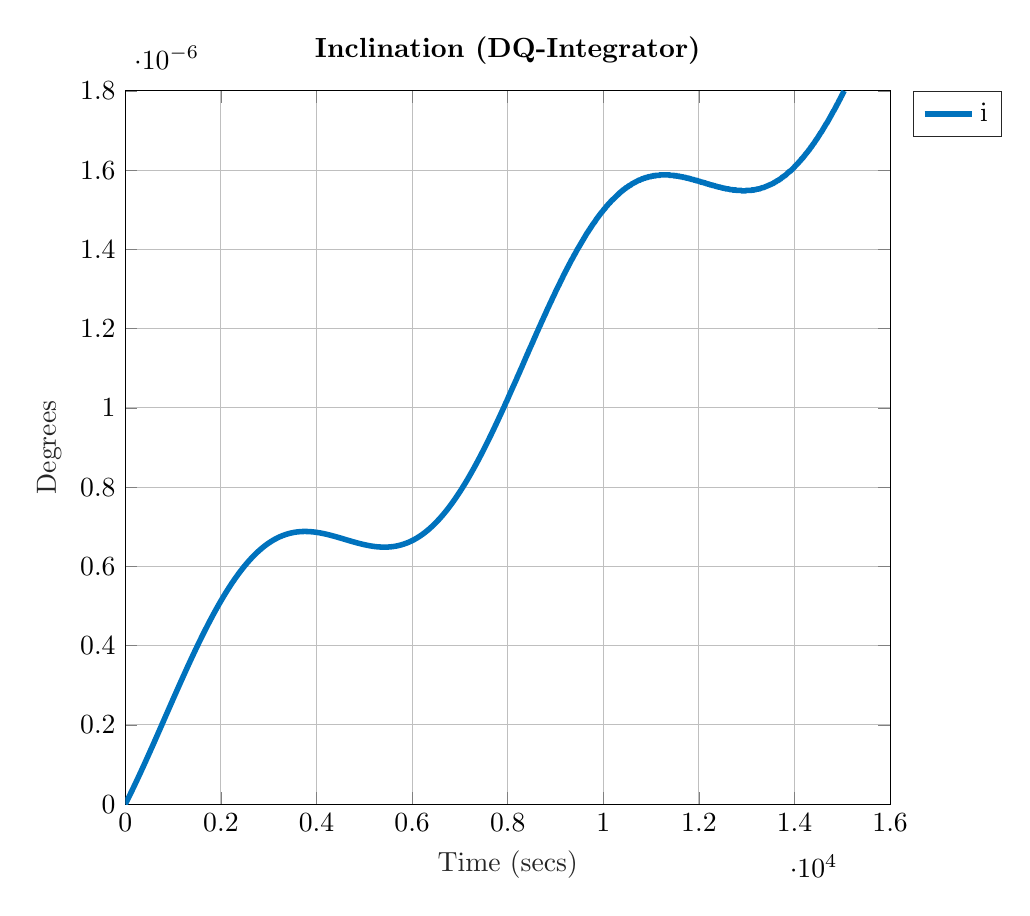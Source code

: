 % This file was created by matlab2tikz.
%
%The latest updates can be retrieved from
%  http://www.mathworks.com/matlabcentral/fileexchange/22022-matlab2tikz-matlab2tikz
%where you can also make suggestions and rate matlab2tikz.
%
\definecolor{mycolor1}{rgb}{0.0,0.447,0.741}%
%
    \begin{tikzpicture}

    \begin{axis}[%
    width=3.824in,
    height=3.566in,
    at={(0.641in,0.481in)},
    scale only axis,
    xmin=0,
    xmax=16000,
    xlabel style={font=\color{white!15!black}},
    xlabel={Time (secs)},
    ymin=0,
    ymax=1.8e-06,
    ylabel style={font=\color{white!15!black}},
    ylabel={Degrees},
    axis background/.style={fill=white},
    title style={font=\bfseries},
    title={Inclination (DQ-Integrator)},
    xmajorgrids,
    ymajorgrids,
    legend style={at={(1.03,1)}, anchor=north west, legend cell align=left, align=left, draw=white!15!black}
    ]
    \addplot [color=mycolor1, line width=2.0pt]
      table[row sep=crcr]{%
    0	1.243e-14\\
    4.86e-07	1.243e-14\\
    9.72e-07	1.243e-14\\
    1.458e-06	1.243e-14\\
    1.944e-06	1.243e-14\\
    4.374e-06	1.243e-14\\
    6.804e-06	1.243e-14\\
    9.234e-06	1.243e-14\\
    1.166e-05	1.243e-14\\
    2.381e-05	1.243e-14\\
    3.596e-05	1.243e-14\\
    4.811e-05	1.243e-14\\
    6.026e-05	1.243e-14\\
    0.0	1.243e-14\\
    0.0	4.796e-14\\
    0.0	4.796e-14\\
    0.0	4.796e-14\\
    0.001	1.599e-13\\
    0.001	2.345e-13\\
    0.001	2.7e-13\\
    0.002	3.801e-13\\
    0.003	7.088e-13\\
    0.005	1.112e-12\\
    0.006	1.442e-12\\
    0.008	1.808e-12\\
    0.015	3.64e-12\\
    0.023	5.473e-12\\
    0.03	7.265e-12\\
    0.038	9.098e-12\\
    0.076	1.818e-11\\
    0.114	2.727e-11\\
    0.152	3.635e-11\\
    0.19	4.544e-11\\
    0.38	9.09e-11\\
    0.57	1.364e-10\\
    0.759	1.818e-10\\
    0.949	2.272e-10\\
    1.898	4.545e-10\\
    2.848	6.82e-10\\
    3.797	9.094e-10\\
    4.746	1.137e-09\\
    9.492	2.276e-09\\
    14.238	3.417e-09\\
    18.984	4.559e-09\\
    23.73	5.703e-09\\
    31.632	7.613e-09\\
    39.534	9.527e-09\\
    47.436	1.145e-08\\
    55.338	1.337e-08\\
    64.699	1.566e-08\\
    74.06	1.795e-08\\
    83.42	2.025e-08\\
    92.781	2.256e-08\\
    103.162	2.512e-08\\
    113.543	2.769e-08\\
    123.924	3.028e-08\\
    134.305	3.286e-08\\
    145.484	3.566e-08\\
    156.664	3.847e-08\\
    167.844	4.128e-08\\
    179.023	4.41e-08\\
    190.867	4.71e-08\\
    202.71	5.011e-08\\
    214.553	5.313e-08\\
    226.397	5.616e-08\\
    238.813	5.934e-08\\
    251.229	6.253e-08\\
    263.645	6.573e-08\\
    276.061	6.894e-08\\
    288.984	7.23e-08\\
    301.907	7.566e-08\\
    314.83	7.903e-08\\
    327.753	8.241e-08\\
    341.133	8.591e-08\\
    354.513	8.943e-08\\
    367.893	9.296e-08\\
    381.273	9.649e-08\\
    395.07	1.001e-07\\
    408.868	1.038e-07\\
    422.666	1.075e-07\\
    436.464	1.112e-07\\
    450.648	1.15e-07\\
    464.833	1.188e-07\\
    479.017	1.226e-07\\
    493.201	1.264e-07\\
    507.747	1.303e-07\\
    522.292	1.342e-07\\
    536.837	1.382e-07\\
    551.383	1.421e-07\\
    566.268	1.461e-07\\
    581.153	1.502e-07\\
    596.039	1.542e-07\\
    610.924	1.583e-07\\
    626.131	1.624e-07\\
    641.339	1.666e-07\\
    656.546	1.708e-07\\
    671.753	1.749e-07\\
    687.268	1.792e-07\\
    702.783	1.834e-07\\
    718.297	1.877e-07\\
    733.812	1.92e-07\\
    749.621	1.963e-07\\
    765.43	2.007e-07\\
    781.24	2.05e-07\\
    797.049	2.094e-07\\
    813.142	2.138e-07\\
    829.235	2.182e-07\\
    845.329	2.227e-07\\
    861.422	2.271e-07\\
    877.79	2.316e-07\\
    894.158	2.361e-07\\
    910.527	2.406e-07\\
    926.895	2.451e-07\\
    943.53	2.497e-07\\
    960.166	2.542e-07\\
    976.802	2.588e-07\\
    993.437	2.634e-07\\
    1010.334	2.68e-07\\
    1027.231	2.726e-07\\
    1044.128	2.772e-07\\
    1061.025	2.818e-07\\
    1078.177	2.865e-07\\
    1095.33	2.912e-07\\
    1112.483	2.958e-07\\
    1129.636	3.005e-07\\
    1147.041	3.052e-07\\
    1164.446	3.099e-07\\
    1181.851	3.145e-07\\
    1199.255	3.192e-07\\
    1216.909	3.239e-07\\
    1234.563	3.286e-07\\
    1252.217	3.333e-07\\
    1269.871	3.38e-07\\
    1287.771	3.428e-07\\
    1305.672	3.475e-07\\
    1323.573	3.522e-07\\
    1341.473	3.569e-07\\
    1359.62	3.616e-07\\
    1377.766	3.663e-07\\
    1395.912	3.71e-07\\
    1414.059	3.757e-07\\
    1432.45	3.804e-07\\
    1450.842	3.851e-07\\
    1469.234	3.898e-07\\
    1487.626	3.945e-07\\
    1506.263	3.991e-07\\
    1524.901	4.038e-07\\
    1543.539	4.085e-07\\
    1562.177	4.131e-07\\
    1581.062	4.177e-07\\
    1599.948	4.224e-07\\
    1618.833	4.27e-07\\
    1637.719	4.315e-07\\
    1656.855	4.361e-07\\
    1675.99	4.407e-07\\
    1695.126	4.452e-07\\
    1714.262	4.497e-07\\
    1733.652	4.543e-07\\
    1753.041	4.588e-07\\
    1772.431	4.633e-07\\
    1791.821	4.677e-07\\
    1811.469	4.721e-07\\
    1831.117	4.766e-07\\
    1850.766	4.809e-07\\
    1870.414	4.853e-07\\
    1890.327	4.897e-07\\
    1910.24	4.94e-07\\
    1930.153	4.983e-07\\
    1950.066	5.025e-07\\
    1969.793	5.067e-07\\
    1989.52	5.108e-07\\
    2009.247	5.149e-07\\
    2028.974	5.189e-07\\
    2048.453	5.229e-07\\
    2067.932	5.268e-07\\
    2087.411	5.306e-07\\
    2106.89	5.344e-07\\
    2126.125	5.382e-07\\
    2145.36	5.418e-07\\
    2164.596	5.455e-07\\
    2183.831	5.491e-07\\
    2202.826	5.526e-07\\
    2221.821	5.561e-07\\
    2240.815	5.595e-07\\
    2259.81	5.629e-07\\
    2278.567	5.662e-07\\
    2297.323	5.694e-07\\
    2316.08	5.726e-07\\
    2334.836	5.758e-07\\
    2353.355	5.789e-07\\
    2371.875	5.819e-07\\
    2390.394	5.849e-07\\
    2408.914	5.879e-07\\
    2427.196	5.907e-07\\
    2445.479	5.936e-07\\
    2463.762	5.964e-07\\
    2482.045	5.991e-07\\
    2500.09	6.018e-07\\
    2518.136	6.044e-07\\
    2536.182	6.07e-07\\
    2554.227	6.096e-07\\
    2572.034	6.12e-07\\
    2589.841	6.145e-07\\
    2607.648	6.168e-07\\
    2625.455	6.192e-07\\
    2643.022	6.215e-07\\
    2660.588	6.237e-07\\
    2678.154	6.259e-07\\
    2695.72	6.28e-07\\
    2713.043	6.301e-07\\
    2730.365	6.322e-07\\
    2747.687	6.342e-07\\
    2765.009	6.362e-07\\
    2782.083	6.381e-07\\
    2799.157	6.399e-07\\
    2816.232	6.417e-07\\
    2833.306	6.435e-07\\
    2850.126	6.453e-07\\
    2866.947	6.469e-07\\
    2883.768	6.486e-07\\
    2900.588	6.502e-07\\
    2917.149	6.518e-07\\
    2933.71	6.533e-07\\
    2950.271	6.548e-07\\
    2966.832	6.562e-07\\
    2983.125	6.576e-07\\
    2999.419	6.59e-07\\
    3015.712	6.603e-07\\
    3032.006	6.616e-07\\
    3048.023	6.628e-07\\
    3064.039	6.64e-07\\
    3080.056	6.652e-07\\
    3096.073	6.664e-07\\
    3111.803	6.674e-07\\
    3127.532	6.685e-07\\
    3143.262	6.695e-07\\
    3158.991	6.705e-07\\
    3174.42	6.715e-07\\
    3189.85	6.724e-07\\
    3205.279	6.733e-07\\
    3220.708	6.742e-07\\
    3235.822	6.75e-07\\
    3250.936	6.758e-07\\
    3266.05	6.765e-07\\
    3281.164	6.773e-07\\
    3295.944	6.78e-07\\
    3310.725	6.787e-07\\
    3325.505	6.793e-07\\
    3340.285	6.799e-07\\
    3354.71	6.805e-07\\
    3369.135	6.811e-07\\
    3383.56	6.816e-07\\
    3397.985	6.821e-07\\
    3412.028	6.826e-07\\
    3426.071	6.831e-07\\
    3440.114	6.835e-07\\
    3454.158	6.839e-07\\
    3467.786	6.843e-07\\
    3481.414	6.847e-07\\
    3495.042	6.85e-07\\
    3508.67	6.854e-07\\
    3521.842	6.857e-07\\
    3535.013	6.859e-07\\
    3548.185	6.862e-07\\
    3561.356	6.864e-07\\
    3574.017	6.867e-07\\
    3586.677	6.869e-07\\
    3599.337	6.871e-07\\
    3611.998	6.872e-07\\
    3624.072	6.874e-07\\
    3636.146	6.875e-07\\
    3648.221	6.876e-07\\
    3660.295	6.878e-07\\
    3671.675	6.878e-07\\
    3683.054	6.879e-07\\
    3694.434	6.88e-07\\
    3705.814	6.881e-07\\
    3716.322	6.881e-07\\
    3726.83	6.881e-07\\
    3737.338	6.882e-07\\
    3747.846	6.882e-07\\
    3757.132	6.882e-07\\
    3766.418	6.882e-07\\
    3775.703	6.882e-07\\
    3784.989	6.881e-07\\
    3793.037	6.881e-07\\
    3801.084	6.881e-07\\
    3809.131	6.881e-07\\
    3817.179	6.88e-07\\
    3826.634	6.88e-07\\
    3836.089	6.879e-07\\
    3845.544	6.879e-07\\
    3854.999	6.878e-07\\
    3865.451	6.877e-07\\
    3875.903	6.876e-07\\
    3886.355	6.875e-07\\
    3896.807	6.874e-07\\
    3908.044	6.873e-07\\
    3919.282	6.872e-07\\
    3930.519	6.87e-07\\
    3941.757	6.869e-07\\
    3953.649	6.867e-07\\
    3965.542	6.865e-07\\
    3977.435	6.863e-07\\
    3989.327	6.861e-07\\
    4001.787	6.859e-07\\
    4014.246	6.857e-07\\
    4026.705	6.855e-07\\
    4039.164	6.852e-07\\
    4052.126	6.85e-07\\
    4065.087	6.847e-07\\
    4078.049	6.844e-07\\
    4091.011	6.841e-07\\
    4104.426	6.838e-07\\
    4117.841	6.835e-07\\
    4131.256	6.832e-07\\
    4144.671	6.828e-07\\
    4158.501	6.825e-07\\
    4172.331	6.821e-07\\
    4186.161	6.817e-07\\
    4199.991	6.814e-07\\
    4214.205	6.81e-07\\
    4228.42	6.806e-07\\
    4242.634	6.801e-07\\
    4256.849	6.797e-07\\
    4271.422	6.793e-07\\
    4285.996	6.788e-07\\
    4300.569	6.784e-07\\
    4315.143	6.779e-07\\
    4330.055	6.774e-07\\
    4344.967	6.769e-07\\
    4359.879	6.764e-07\\
    4374.79	6.76e-07\\
    4390.023	6.754e-07\\
    4405.256	6.749e-07\\
    4420.489	6.744e-07\\
    4435.721	6.739e-07\\
    4451.26	6.733e-07\\
    4466.799	6.728e-07\\
    4482.338	6.722e-07\\
    4497.877	6.717e-07\\
    4513.71	6.711e-07\\
    4529.542	6.706e-07\\
    4545.375	6.7e-07\\
    4561.207	6.694e-07\\
    4577.323	6.688e-07\\
    4593.439	6.683e-07\\
    4609.555	6.677e-07\\
    4625.67	6.671e-07\\
    4642.06	6.665e-07\\
    4658.451	6.659e-07\\
    4674.841	6.653e-07\\
    4691.231	6.648e-07\\
    4707.888	6.642e-07\\
    4724.545	6.636e-07\\
    4741.202	6.63e-07\\
    4757.859	6.624e-07\\
    4774.776	6.618e-07\\
    4791.694	6.613e-07\\
    4808.612	6.607e-07\\
    4825.529	6.601e-07\\
    4842.703	6.596e-07\\
    4859.876	6.59e-07\\
    4877.049	6.585e-07\\
    4894.223	6.579e-07\\
    4911.648	6.574e-07\\
    4929.073	6.569e-07\\
    4946.498	6.564e-07\\
    4963.923	6.559e-07\\
    4981.597	6.554e-07\\
    4999.271	6.549e-07\\
    5016.944	6.544e-07\\
    5034.618	6.54e-07\\
    5052.539	6.535e-07\\
    5070.459	6.531e-07\\
    5088.38	6.527e-07\\
    5106.3	6.523e-07\\
    5124.467	6.519e-07\\
    5142.633	6.515e-07\\
    5160.799	6.512e-07\\
    5178.965	6.508e-07\\
    5197.377	6.505e-07\\
    5215.788	6.502e-07\\
    5234.2	6.5e-07\\
    5252.611	6.497e-07\\
    5271.269	6.495e-07\\
    5289.927	6.493e-07\\
    5308.585	6.491e-07\\
    5327.243	6.49e-07\\
    5346.148	6.489e-07\\
    5365.054	6.488e-07\\
    5383.959	6.487e-07\\
    5402.865	6.486e-07\\
    5422.021	6.486e-07\\
    5441.177	6.487e-07\\
    5460.333	6.487e-07\\
    5479.489	6.488e-07\\
    5498.9	6.489e-07\\
    5518.31	6.491e-07\\
    5537.721	6.492e-07\\
    5557.131	6.495e-07\\
    5576.8	6.497e-07\\
    5596.47	6.5e-07\\
    5616.139	6.503e-07\\
    5635.809	6.507e-07\\
    5655.744	6.511e-07\\
    5675.679	6.516e-07\\
    5695.613	6.521e-07\\
    5715.548	6.526e-07\\
    5735.255	6.532e-07\\
    5754.961	6.538e-07\\
    5774.668	6.545e-07\\
    5794.374	6.552e-07\\
    5813.833	6.559e-07\\
    5833.292	6.567e-07\\
    5852.751	6.575e-07\\
    5872.21	6.583e-07\\
    5891.426	6.592e-07\\
    5910.641	6.602e-07\\
    5929.857	6.611e-07\\
    5949.072	6.622e-07\\
    5968.048	6.632e-07\\
    5987.023	6.643e-07\\
    6005.998	6.654e-07\\
    6024.973	6.666e-07\\
    6043.71	6.678e-07\\
    6062.447	6.691e-07\\
    6081.184	6.704e-07\\
    6099.922	6.717e-07\\
    6118.422	6.731e-07\\
    6136.922	6.745e-07\\
    6155.422	6.759e-07\\
    6173.922	6.774e-07\\
    6192.185	6.789e-07\\
    6210.449	6.805e-07\\
    6228.712	6.821e-07\\
    6246.976	6.837e-07\\
    6265.002	6.854e-07\\
    6283.028	6.871e-07\\
    6301.054	6.888e-07\\
    6319.08	6.906e-07\\
    6336.868	6.924e-07\\
    6354.655	6.942e-07\\
    6372.443	6.961e-07\\
    6390.23	6.981e-07\\
    6407.777	7.0e-07\\
    6425.323	7.02e-07\\
    6442.869	7.04e-07\\
    6460.416	7.061e-07\\
    6477.718	7.081e-07\\
    6495.02	7.102e-07\\
    6512.322	7.124e-07\\
    6529.624	7.146e-07\\
    6546.678	7.168e-07\\
    6563.732	7.19e-07\\
    6580.785	7.213e-07\\
    6597.839	7.236e-07\\
    6614.639	7.259e-07\\
    6631.438	7.282e-07\\
    6648.238	7.306e-07\\
    6665.038	7.33e-07\\
    6681.577	7.355e-07\\
    6698.116	7.379e-07\\
    6714.656	7.404e-07\\
    6731.195	7.429e-07\\
    6747.466	7.454e-07\\
    6763.737	7.48e-07\\
    6780.009	7.506e-07\\
    6796.28	7.532e-07\\
    6812.274	7.558e-07\\
    6828.268	7.584e-07\\
    6844.261	7.611e-07\\
    6860.255	7.638e-07\\
    6875.961	7.665e-07\\
    6891.666	7.692e-07\\
    6907.372	7.719e-07\\
    6923.077	7.747e-07\\
    6938.481	7.774e-07\\
    6953.885	7.802e-07\\
    6969.289	7.83e-07\\
    6984.694	7.859e-07\\
    6999.781	7.887e-07\\
    7014.868	7.915e-07\\
    7029.956	7.943e-07\\
    7045.043	7.972e-07\\
    7059.795	8.001e-07\\
    7074.547	8.029e-07\\
    7089.3	8.058e-07\\
    7104.052	8.087e-07\\
    7118.447	8.116e-07\\
    7132.842	8.145e-07\\
    7147.236	8.174e-07\\
    7161.631	8.203e-07\\
    7175.642	8.232e-07\\
    7189.652	8.261e-07\\
    7203.663	8.291e-07\\
    7217.673	8.32e-07\\
    7231.266	8.349e-07\\
    7244.859	8.378e-07\\
    7258.451	8.407e-07\\
    7272.044	8.436e-07\\
    7285.176	8.465e-07\\
    7298.308	8.493e-07\\
    7311.44	8.522e-07\\
    7324.572	8.551e-07\\
    7337.187	8.579e-07\\
    7349.803	8.608e-07\\
    7362.419	8.636e-07\\
    7375.034	8.664e-07\\
    7387.057	8.692e-07\\
    7399.079	8.719e-07\\
    7411.101	8.747e-07\\
    7423.124	8.775e-07\\
    7434.44	8.801e-07\\
    7445.756	8.827e-07\\
    7457.073	8.853e-07\\
    7468.389	8.88e-07\\
    7478.814	8.905e-07\\
    7489.239	8.929e-07\\
    7499.665	8.954e-07\\
    7510.09	8.979e-07\\
    7519.247	9.001e-07\\
    7528.405	9.023e-07\\
    7537.562	9.045e-07\\
    7546.72	9.067e-07\\
    7554.93	9.087e-07\\
    7563.139	9.107e-07\\
    7571.349	9.127e-07\\
    7579.559	9.147e-07\\
    7589.122	9.17e-07\\
    7598.684	9.194e-07\\
    7608.247	9.217e-07\\
    7617.809	9.241e-07\\
    7628.343	9.267e-07\\
    7638.877	9.293e-07\\
    7649.411	9.319e-07\\
    7659.945	9.346e-07\\
    7671.249	9.374e-07\\
    7682.553	9.402e-07\\
    7693.858	9.431e-07\\
    7705.162	9.459e-07\\
    7717.112	9.49e-07\\
    7729.062	9.52e-07\\
    7741.011	9.551e-07\\
    7752.961	9.581e-07\\
    7765.471	9.613e-07\\
    7777.98	9.646e-07\\
    7790.489	9.678e-07\\
    7802.999	9.71e-07\\
    7816.005	9.744e-07\\
    7829.012	9.778e-07\\
    7842.018	9.812e-07\\
    7855.025	9.846e-07\\
    7868.481	9.881e-07\\
    7881.936	9.917e-07\\
    7895.392	9.952e-07\\
    7908.848	9.988e-07\\
    7922.716	1.002e-06\\
    7936.584	1.006e-06\\
    7950.452	1.01e-06\\
    7964.319	1.014e-06\\
    7978.569	1.017e-06\\
    7992.818	1.021e-06\\
    8007.068	1.025e-06\\
    8021.317	1.029e-06\\
    8035.924	1.033e-06\\
    8050.53	1.037e-06\\
    8065.137	1.041e-06\\
    8079.743	1.045e-06\\
    8094.686	1.049e-06\\
    8109.629	1.053e-06\\
    8124.573	1.057e-06\\
    8139.516	1.061e-06\\
    8154.778	1.065e-06\\
    8170.04	1.069e-06\\
    8185.303	1.073e-06\\
    8200.565	1.078e-06\\
    8216.132	1.082e-06\\
    8231.7	1.086e-06\\
    8247.267	1.09e-06\\
    8262.834	1.095e-06\\
    8278.694	1.099e-06\\
    8294.554	1.103e-06\\
    8310.414	1.108e-06\\
    8326.274	1.112e-06\\
    8342.416	1.117e-06\\
    8358.558	1.121e-06\\
    8374.7	1.126e-06\\
    8390.842	1.13e-06\\
    8407.258	1.135e-06\\
    8423.674	1.139e-06\\
    8440.089	1.144e-06\\
    8456.505	1.148e-06\\
    8473.187	1.153e-06\\
    8489.869	1.157e-06\\
    8506.551	1.162e-06\\
    8523.233	1.166e-06\\
    8540.175	1.171e-06\\
    8557.117	1.176e-06\\
    8574.059	1.18e-06\\
    8591.001	1.185e-06\\
    8608.199	1.19e-06\\
    8625.396	1.194e-06\\
    8642.593	1.199e-06\\
    8659.791	1.204e-06\\
    8677.24	1.208e-06\\
    8694.688	1.213e-06\\
    8712.137	1.218e-06\\
    8729.586	1.222e-06\\
    8747.283	1.227e-06\\
    8764.981	1.232e-06\\
    8782.678	1.236e-06\\
    8800.375	1.241e-06\\
    8818.319	1.246e-06\\
    8836.263	1.251e-06\\
    8854.207	1.255e-06\\
    8872.151	1.26e-06\\
    8890.34	1.265e-06\\
    8908.53	1.269e-06\\
    8926.719	1.274e-06\\
    8944.909	1.279e-06\\
    8963.343	1.283e-06\\
    8981.778	1.288e-06\\
    9000.213	1.293e-06\\
    9018.648	1.298e-06\\
    9037.329	1.302e-06\\
    9056.011	1.307e-06\\
    9074.692	1.311e-06\\
    9093.373	1.316e-06\\
    9112.302	1.321e-06\\
    9131.231	1.325e-06\\
    9150.161	1.33e-06\\
    9169.09	1.335e-06\\
    9188.27	1.339e-06\\
    9207.45	1.344e-06\\
    9226.63	1.348e-06\\
    9245.81	1.353e-06\\
    9265.245	1.357e-06\\
    9284.68	1.362e-06\\
    9304.114	1.366e-06\\
    9323.549	1.371e-06\\
    9343.244	1.375e-06\\
    9362.938	1.379e-06\\
    9382.632	1.384e-06\\
    9402.327	1.388e-06\\
    9422.26	1.392e-06\\
    9442.194	1.397e-06\\
    9462.128	1.401e-06\\
    9482.061	1.405e-06\\
    9501.744	1.409e-06\\
    9521.427	1.413e-06\\
    9541.11	1.417e-06\\
    9560.793	1.421e-06\\
    9580.229	1.425e-06\\
    9599.664	1.429e-06\\
    9619.1	1.433e-06\\
    9638.536	1.437e-06\\
    9657.729	1.441e-06\\
    9676.921	1.444e-06\\
    9696.114	1.448e-06\\
    9715.307	1.451e-06\\
    9734.259	1.455e-06\\
    9753.212	1.458e-06\\
    9772.164	1.462e-06\\
    9791.117	1.465e-06\\
    9809.832	1.468e-06\\
    9828.546	1.471e-06\\
    9847.261	1.475e-06\\
    9865.975	1.478e-06\\
    9884.453	1.481e-06\\
    9902.931	1.484e-06\\
    9921.408	1.487e-06\\
    9939.886	1.49e-06\\
    9958.127	1.493e-06\\
    9976.368	1.495e-06\\
    9994.609	1.498e-06\\
    10012.85	1.501e-06\\
    10030.853	1.503e-06\\
    10048.857	1.506e-06\\
    10066.861	1.509e-06\\
    10084.864	1.511e-06\\
    10102.629	1.514e-06\\
    10120.394	1.516e-06\\
    10138.158	1.518e-06\\
    10155.923	1.521e-06\\
    10173.447	1.523e-06\\
    10190.97	1.525e-06\\
    10208.494	1.527e-06\\
    10226.017	1.529e-06\\
    10243.296	1.531e-06\\
    10260.575	1.533e-06\\
    10277.853	1.535e-06\\
    10295.132	1.537e-06\\
    10312.162	1.539e-06\\
    10329.192	1.541e-06\\
    10346.221	1.543e-06\\
    10363.251	1.545e-06\\
    10380.026	1.546e-06\\
    10396.802	1.548e-06\\
    10413.577	1.55e-06\\
    10430.352	1.551e-06\\
    10446.867	1.553e-06\\
    10463.381	1.554e-06\\
    10479.895	1.556e-06\\
    10496.41	1.557e-06\\
    10512.655	1.558e-06\\
    10528.9	1.56e-06\\
    10545.146	1.561e-06\\
    10561.391	1.562e-06\\
    10577.358	1.563e-06\\
    10593.325	1.565e-06\\
    10609.292	1.566e-06\\
    10625.259	1.567e-06\\
    10640.936	1.568e-06\\
    10656.614	1.569e-06\\
    10672.291	1.57e-06\\
    10687.969	1.571e-06\\
    10703.344	1.572e-06\\
    10718.718	1.573e-06\\
    10734.093	1.574e-06\\
    10749.468	1.575e-06\\
    10764.525	1.575e-06\\
    10779.581	1.576e-06\\
    10794.637	1.577e-06\\
    10809.694	1.578e-06\\
    10824.413	1.578e-06\\
    10839.133	1.579e-06\\
    10853.852	1.58e-06\\
    10868.571	1.58e-06\\
    10882.931	1.581e-06\\
    10897.291	1.581e-06\\
    10911.65	1.582e-06\\
    10926.01	1.582e-06\\
    10939.983	1.583e-06\\
    10953.955	1.583e-06\\
    10967.927	1.584e-06\\
    10981.9	1.584e-06\\
    10995.451	1.584e-06\\
    11009.002	1.585e-06\\
    11022.553	1.585e-06\\
    11036.104	1.585e-06\\
    11049.189	1.586e-06\\
    11062.275	1.586e-06\\
    11075.361	1.586e-06\\
    11088.447	1.586e-06\\
    11101.01	1.587e-06\\
    11113.573	1.587e-06\\
    11126.136	1.587e-06\\
    11138.699	1.587e-06\\
    11150.66	1.587e-06\\
    11162.621	1.587e-06\\
    11174.582	1.587e-06\\
    11186.543	1.588e-06\\
    11197.784	1.588e-06\\
    11209.026	1.588e-06\\
    11220.267	1.588e-06\\
    11231.509	1.588e-06\\
    11241.835	1.588e-06\\
    11252.161	1.588e-06\\
    11262.487	1.588e-06\\
    11272.813	1.588e-06\\
    11281.813	1.588e-06\\
    11290.814	1.588e-06\\
    11299.814	1.588e-06\\
    11308.814	1.588e-06\\
    11317.193	1.588e-06\\
    11325.573	1.588e-06\\
    11333.953	1.588e-06\\
    11342.332	1.588e-06\\
    11352.009	1.588e-06\\
    11361.686	1.588e-06\\
    11371.363	1.588e-06\\
    11381.041	1.588e-06\\
    11391.662	1.587e-06\\
    11402.284	1.587e-06\\
    11412.906	1.587e-06\\
    11423.528	1.587e-06\\
    11434.905	1.587e-06\\
    11446.282	1.587e-06\\
    11457.658	1.587e-06\\
    11469.035	1.587e-06\\
    11481.047	1.586e-06\\
    11493.058	1.586e-06\\
    11505.07	1.586e-06\\
    11517.082	1.586e-06\\
    11529.646	1.586e-06\\
    11542.21	1.585e-06\\
    11554.773	1.585e-06\\
    11567.337	1.585e-06\\
    11580.393	1.585e-06\\
    11593.448	1.584e-06\\
    11606.503	1.584e-06\\
    11619.559	1.584e-06\\
    11633.059	1.583e-06\\
    11646.56	1.583e-06\\
    11660.06	1.583e-06\\
    11673.561	1.582e-06\\
    11687.47	1.582e-06\\
    11701.379	1.582e-06\\
    11715.288	1.581e-06\\
    11729.196	1.581e-06\\
    11743.484	1.58e-06\\
    11757.772	1.58e-06\\
    11772.06	1.58e-06\\
    11786.348	1.579e-06\\
    11800.99	1.579e-06\\
    11815.633	1.578e-06\\
    11830.275	1.578e-06\\
    11844.918	1.577e-06\\
    11859.895	1.577e-06\\
    11874.872	1.576e-06\\
    11889.849	1.576e-06\\
    11904.826	1.575e-06\\
    11920.121	1.575e-06\\
    11935.416	1.574e-06\\
    11950.711	1.574e-06\\
    11966.006	1.573e-06\\
    11981.604	1.573e-06\\
    11997.202	1.572e-06\\
    12012.801	1.572e-06\\
    12028.399	1.571e-06\\
    12044.289	1.57e-06\\
    12060.179	1.57e-06\\
    12076.068	1.569e-06\\
    12091.958	1.569e-06\\
    12108.129	1.568e-06\\
    12124.3	1.568e-06\\
    12140.471	1.567e-06\\
    12156.642	1.566e-06\\
    12173.086	1.566e-06\\
    12189.53	1.565e-06\\
    12205.974	1.565e-06\\
    12222.418	1.564e-06\\
    12239.127	1.563e-06\\
    12255.836	1.563e-06\\
    12272.546	1.562e-06\\
    12289.255	1.562e-06\\
    12306.224	1.561e-06\\
    12323.193	1.561e-06\\
    12340.162	1.56e-06\\
    12357.131	1.559e-06\\
    12374.355	1.559e-06\\
    12391.579	1.558e-06\\
    12408.802	1.558e-06\\
    12426.026	1.557e-06\\
    12443.501	1.557e-06\\
    12460.976	1.556e-06\\
    12478.451	1.556e-06\\
    12495.926	1.555e-06\\
    12513.649	1.555e-06\\
    12531.372	1.554e-06\\
    12549.095	1.554e-06\\
    12566.818	1.553e-06\\
    12584.787	1.553e-06\\
    12602.757	1.553e-06\\
    12620.727	1.552e-06\\
    12638.696	1.552e-06\\
    12656.911	1.551e-06\\
    12675.126	1.551e-06\\
    12693.341	1.551e-06\\
    12711.556	1.55e-06\\
    12730.017	1.55e-06\\
    12748.477	1.55e-06\\
    12766.938	1.55e-06\\
    12785.399	1.549e-06\\
    12804.106	1.549e-06\\
    12822.813	1.549e-06\\
    12841.52	1.549e-06\\
    12860.226	1.549e-06\\
    12879.182	1.549e-06\\
    12898.137	1.548e-06\\
    12917.092	1.548e-06\\
    12936.048	1.548e-06\\
    12955.254	1.548e-06\\
    12974.46	1.548e-06\\
    12993.667	1.549e-06\\
    13012.873	1.549e-06\\
    13032.335	1.549e-06\\
    13051.797	1.549e-06\\
    13071.258	1.549e-06\\
    13090.72	1.549e-06\\
    13110.441	1.55e-06\\
    13130.163	1.55e-06\\
    13149.885	1.55e-06\\
    13169.607	1.551e-06\\
    13189.514	1.551e-06\\
    13209.422	1.552e-06\\
    13229.329	1.552e-06\\
    13249.237	1.553e-06\\
    13268.894	1.553e-06\\
    13288.551	1.554e-06\\
    13308.208	1.555e-06\\
    13327.865	1.556e-06\\
    13347.276	1.556e-06\\
    13366.686	1.557e-06\\
    13386.097	1.558e-06\\
    13405.507	1.559e-06\\
    13424.675	1.56e-06\\
    13443.843	1.561e-06\\
    13463.011	1.562e-06\\
    13482.178	1.563e-06\\
    13501.106	1.564e-06\\
    13520.034	1.565e-06\\
    13538.962	1.566e-06\\
    13557.89	1.567e-06\\
    13576.58	1.569e-06\\
    13595.27	1.57e-06\\
    13613.96	1.571e-06\\
    13632.65	1.573e-06\\
    13651.103	1.574e-06\\
    13669.557	1.575e-06\\
    13688.01	1.577e-06\\
    13706.463	1.578e-06\\
    13724.68	1.58e-06\\
    13742.896	1.582e-06\\
    13761.113	1.583e-06\\
    13779.329	1.585e-06\\
    13797.308	1.586e-06\\
    13815.287	1.588e-06\\
    13833.266	1.59e-06\\
    13851.245	1.592e-06\\
    13868.985	1.594e-06\\
    13886.725	1.596e-06\\
    13904.465	1.597e-06\\
    13922.205	1.599e-06\\
    13939.703	1.601e-06\\
    13957.202	1.603e-06\\
    13974.7	1.605e-06\\
    13992.199	1.607e-06\\
    14009.452	1.61e-06\\
    14026.705	1.612e-06\\
    14043.958	1.614e-06\\
    14061.212	1.616e-06\\
    14078.215	1.618e-06\\
    14095.219	1.621e-06\\
    14112.223	1.623e-06\\
    14129.227	1.625e-06\\
    14145.975	1.628e-06\\
    14162.724	1.63e-06\\
    14179.473	1.632e-06\\
    14196.221	1.635e-06\\
    14212.708	1.637e-06\\
    14229.195	1.64e-06\\
    14245.682	1.642e-06\\
    14262.169	1.645e-06\\
    14278.386	1.647e-06\\
    14294.603	1.65e-06\\
    14310.82	1.652e-06\\
    14327.037	1.655e-06\\
    14342.975	1.658e-06\\
    14358.913	1.66e-06\\
    14374.85	1.663e-06\\
    14390.788	1.666e-06\\
    14406.435	1.668e-06\\
    14422.082	1.671e-06\\
    14437.728	1.674e-06\\
    14453.375	1.677e-06\\
    14468.718	1.679e-06\\
    14484.061	1.682e-06\\
    14499.403	1.685e-06\\
    14514.746	1.688e-06\\
    14529.769	1.691e-06\\
    14544.791	1.694e-06\\
    14559.814	1.696e-06\\
    14574.836	1.699e-06\\
    14589.52	1.702e-06\\
    14604.203	1.705e-06\\
    14618.886	1.708e-06\\
    14633.57	1.711e-06\\
    14647.891	1.714e-06\\
    14662.212	1.717e-06\\
    14676.533	1.719e-06\\
    14690.854	1.722e-06\\
    14704.785	1.725e-06\\
    14718.715	1.728e-06\\
    14732.646	1.731e-06\\
    14746.577	1.734e-06\\
    14760.082	1.737e-06\\
    14773.587	1.74e-06\\
    14787.092	1.743e-06\\
    14800.597	1.746e-06\\
    14813.632	1.749e-06\\
    14826.666	1.751e-06\\
    14839.701	1.754e-06\\
    14852.736	1.757e-06\\
    14865.241	1.76e-06\\
    14877.746	1.763e-06\\
    14890.251	1.766e-06\\
    14902.756	1.768e-06\\
    14914.649	1.771e-06\\
    14926.542	1.774e-06\\
    14938.435	1.777e-06\\
    14950.328	1.779e-06\\
    14961.486	1.782e-06\\
    14972.644	1.785e-06\\
    14983.802	1.787e-06\\
    14994.96	1.79e-06\\
    15005.218	1.792e-06\\
    15015.477	1.795e-06\\
    15025.735	1.797e-06\\
    15035.994	1.8e-06\\
    };
    \addlegendentry{i}

    \end{axis}
    \end{tikzpicture}%